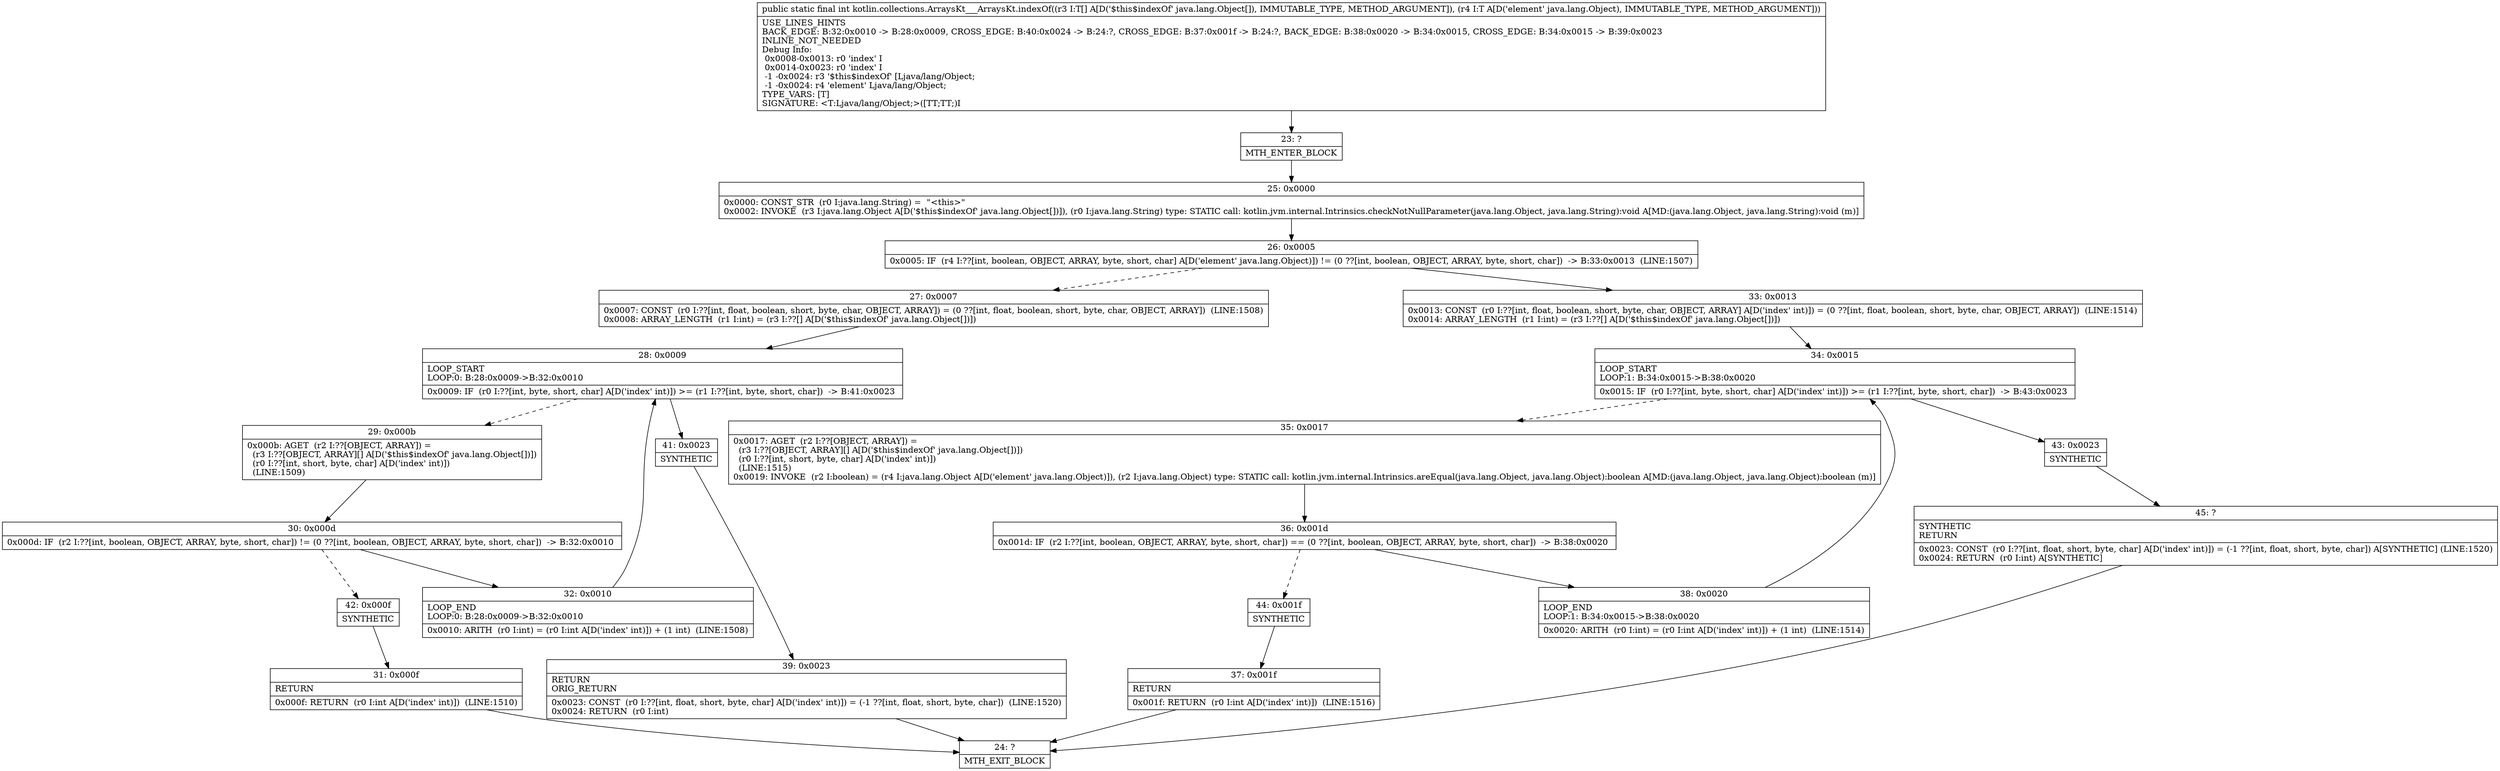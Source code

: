 digraph "CFG forkotlin.collections.ArraysKt___ArraysKt.indexOf([Ljava\/lang\/Object;Ljava\/lang\/Object;)I" {
Node_23 [shape=record,label="{23\:\ ?|MTH_ENTER_BLOCK\l}"];
Node_25 [shape=record,label="{25\:\ 0x0000|0x0000: CONST_STR  (r0 I:java.lang.String) =  \"\<this\>\" \l0x0002: INVOKE  (r3 I:java.lang.Object A[D('$this$indexOf' java.lang.Object[])]), (r0 I:java.lang.String) type: STATIC call: kotlin.jvm.internal.Intrinsics.checkNotNullParameter(java.lang.Object, java.lang.String):void A[MD:(java.lang.Object, java.lang.String):void (m)]\l}"];
Node_26 [shape=record,label="{26\:\ 0x0005|0x0005: IF  (r4 I:??[int, boolean, OBJECT, ARRAY, byte, short, char] A[D('element' java.lang.Object)]) != (0 ??[int, boolean, OBJECT, ARRAY, byte, short, char])  \-\> B:33:0x0013  (LINE:1507)\l}"];
Node_27 [shape=record,label="{27\:\ 0x0007|0x0007: CONST  (r0 I:??[int, float, boolean, short, byte, char, OBJECT, ARRAY]) = (0 ??[int, float, boolean, short, byte, char, OBJECT, ARRAY])  (LINE:1508)\l0x0008: ARRAY_LENGTH  (r1 I:int) = (r3 I:??[] A[D('$this$indexOf' java.lang.Object[])]) \l}"];
Node_28 [shape=record,label="{28\:\ 0x0009|LOOP_START\lLOOP:0: B:28:0x0009\-\>B:32:0x0010\l|0x0009: IF  (r0 I:??[int, byte, short, char] A[D('index' int)]) \>= (r1 I:??[int, byte, short, char])  \-\> B:41:0x0023 \l}"];
Node_29 [shape=record,label="{29\:\ 0x000b|0x000b: AGET  (r2 I:??[OBJECT, ARRAY]) = \l  (r3 I:??[OBJECT, ARRAY][] A[D('$this$indexOf' java.lang.Object[])])\l  (r0 I:??[int, short, byte, char] A[D('index' int)])\l  (LINE:1509)\l}"];
Node_30 [shape=record,label="{30\:\ 0x000d|0x000d: IF  (r2 I:??[int, boolean, OBJECT, ARRAY, byte, short, char]) != (0 ??[int, boolean, OBJECT, ARRAY, byte, short, char])  \-\> B:32:0x0010 \l}"];
Node_32 [shape=record,label="{32\:\ 0x0010|LOOP_END\lLOOP:0: B:28:0x0009\-\>B:32:0x0010\l|0x0010: ARITH  (r0 I:int) = (r0 I:int A[D('index' int)]) + (1 int)  (LINE:1508)\l}"];
Node_42 [shape=record,label="{42\:\ 0x000f|SYNTHETIC\l}"];
Node_31 [shape=record,label="{31\:\ 0x000f|RETURN\l|0x000f: RETURN  (r0 I:int A[D('index' int)])  (LINE:1510)\l}"];
Node_24 [shape=record,label="{24\:\ ?|MTH_EXIT_BLOCK\l}"];
Node_41 [shape=record,label="{41\:\ 0x0023|SYNTHETIC\l}"];
Node_39 [shape=record,label="{39\:\ 0x0023|RETURN\lORIG_RETURN\l|0x0023: CONST  (r0 I:??[int, float, short, byte, char] A[D('index' int)]) = (\-1 ??[int, float, short, byte, char])  (LINE:1520)\l0x0024: RETURN  (r0 I:int) \l}"];
Node_33 [shape=record,label="{33\:\ 0x0013|0x0013: CONST  (r0 I:??[int, float, boolean, short, byte, char, OBJECT, ARRAY] A[D('index' int)]) = (0 ??[int, float, boolean, short, byte, char, OBJECT, ARRAY])  (LINE:1514)\l0x0014: ARRAY_LENGTH  (r1 I:int) = (r3 I:??[] A[D('$this$indexOf' java.lang.Object[])]) \l}"];
Node_34 [shape=record,label="{34\:\ 0x0015|LOOP_START\lLOOP:1: B:34:0x0015\-\>B:38:0x0020\l|0x0015: IF  (r0 I:??[int, byte, short, char] A[D('index' int)]) \>= (r1 I:??[int, byte, short, char])  \-\> B:43:0x0023 \l}"];
Node_35 [shape=record,label="{35\:\ 0x0017|0x0017: AGET  (r2 I:??[OBJECT, ARRAY]) = \l  (r3 I:??[OBJECT, ARRAY][] A[D('$this$indexOf' java.lang.Object[])])\l  (r0 I:??[int, short, byte, char] A[D('index' int)])\l  (LINE:1515)\l0x0019: INVOKE  (r2 I:boolean) = (r4 I:java.lang.Object A[D('element' java.lang.Object)]), (r2 I:java.lang.Object) type: STATIC call: kotlin.jvm.internal.Intrinsics.areEqual(java.lang.Object, java.lang.Object):boolean A[MD:(java.lang.Object, java.lang.Object):boolean (m)]\l}"];
Node_36 [shape=record,label="{36\:\ 0x001d|0x001d: IF  (r2 I:??[int, boolean, OBJECT, ARRAY, byte, short, char]) == (0 ??[int, boolean, OBJECT, ARRAY, byte, short, char])  \-\> B:38:0x0020 \l}"];
Node_38 [shape=record,label="{38\:\ 0x0020|LOOP_END\lLOOP:1: B:34:0x0015\-\>B:38:0x0020\l|0x0020: ARITH  (r0 I:int) = (r0 I:int A[D('index' int)]) + (1 int)  (LINE:1514)\l}"];
Node_44 [shape=record,label="{44\:\ 0x001f|SYNTHETIC\l}"];
Node_37 [shape=record,label="{37\:\ 0x001f|RETURN\l|0x001f: RETURN  (r0 I:int A[D('index' int)])  (LINE:1516)\l}"];
Node_43 [shape=record,label="{43\:\ 0x0023|SYNTHETIC\l}"];
Node_45 [shape=record,label="{45\:\ ?|SYNTHETIC\lRETURN\l|0x0023: CONST  (r0 I:??[int, float, short, byte, char] A[D('index' int)]) = (\-1 ??[int, float, short, byte, char]) A[SYNTHETIC] (LINE:1520)\l0x0024: RETURN  (r0 I:int) A[SYNTHETIC]\l}"];
MethodNode[shape=record,label="{public static final int kotlin.collections.ArraysKt___ArraysKt.indexOf((r3 I:T[] A[D('$this$indexOf' java.lang.Object[]), IMMUTABLE_TYPE, METHOD_ARGUMENT]), (r4 I:T A[D('element' java.lang.Object), IMMUTABLE_TYPE, METHOD_ARGUMENT]))  | USE_LINES_HINTS\lBACK_EDGE: B:32:0x0010 \-\> B:28:0x0009, CROSS_EDGE: B:40:0x0024 \-\> B:24:?, CROSS_EDGE: B:37:0x001f \-\> B:24:?, BACK_EDGE: B:38:0x0020 \-\> B:34:0x0015, CROSS_EDGE: B:34:0x0015 \-\> B:39:0x0023\lINLINE_NOT_NEEDED\lDebug Info:\l  0x0008\-0x0013: r0 'index' I\l  0x0014\-0x0023: r0 'index' I\l  \-1 \-0x0024: r3 '$this$indexOf' [Ljava\/lang\/Object;\l  \-1 \-0x0024: r4 'element' Ljava\/lang\/Object;\lTYPE_VARS: [T]\lSIGNATURE: \<T:Ljava\/lang\/Object;\>([TT;TT;)I\l}"];
MethodNode -> Node_23;Node_23 -> Node_25;
Node_25 -> Node_26;
Node_26 -> Node_27[style=dashed];
Node_26 -> Node_33;
Node_27 -> Node_28;
Node_28 -> Node_29[style=dashed];
Node_28 -> Node_41;
Node_29 -> Node_30;
Node_30 -> Node_32;
Node_30 -> Node_42[style=dashed];
Node_32 -> Node_28;
Node_42 -> Node_31;
Node_31 -> Node_24;
Node_41 -> Node_39;
Node_39 -> Node_24;
Node_33 -> Node_34;
Node_34 -> Node_35[style=dashed];
Node_34 -> Node_43;
Node_35 -> Node_36;
Node_36 -> Node_38;
Node_36 -> Node_44[style=dashed];
Node_38 -> Node_34;
Node_44 -> Node_37;
Node_37 -> Node_24;
Node_43 -> Node_45;
Node_45 -> Node_24;
}

